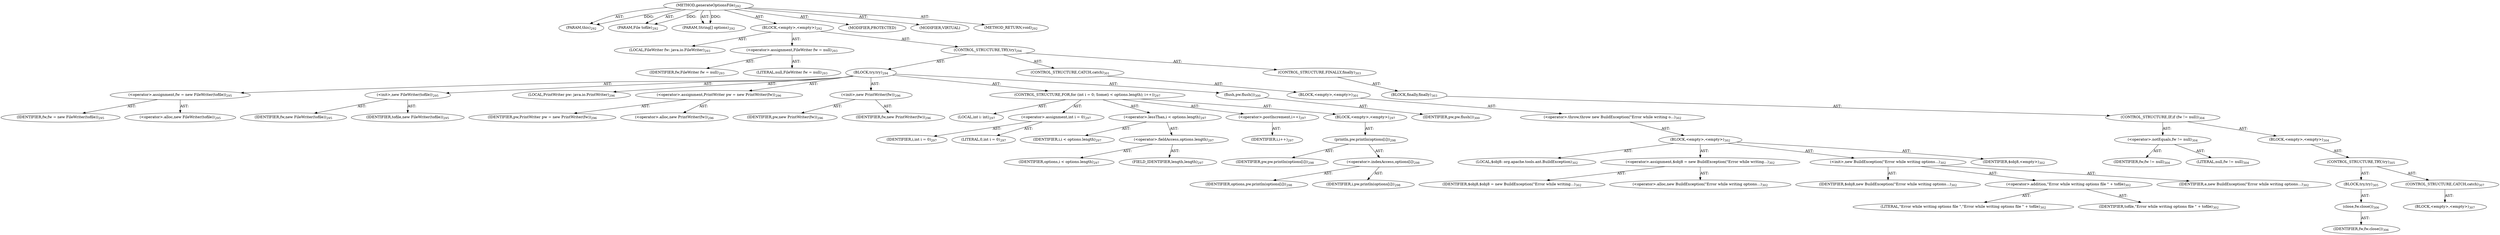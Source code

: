 digraph "generateOptionsFile" {  
"111669149710" [label = <(METHOD,generateOptionsFile)<SUB>292</SUB>> ]
"115964117012" [label = <(PARAM,this)<SUB>292</SUB>> ]
"115964117013" [label = <(PARAM,File tofile)<SUB>292</SUB>> ]
"115964117014" [label = <(PARAM,String[] options)<SUB>292</SUB>> ]
"25769803817" [label = <(BLOCK,&lt;empty&gt;,&lt;empty&gt;)<SUB>292</SUB>> ]
"94489280540" [label = <(LOCAL,FileWriter fw: java.io.FileWriter)<SUB>293</SUB>> ]
"30064771290" [label = <(&lt;operator&gt;.assignment,FileWriter fw = null)<SUB>293</SUB>> ]
"68719476915" [label = <(IDENTIFIER,fw,FileWriter fw = null)<SUB>293</SUB>> ]
"90194313257" [label = <(LITERAL,null,FileWriter fw = null)<SUB>293</SUB>> ]
"47244640275" [label = <(CONTROL_STRUCTURE,TRY,try)<SUB>294</SUB>> ]
"25769803818" [label = <(BLOCK,try,try)<SUB>294</SUB>> ]
"30064771291" [label = <(&lt;operator&gt;.assignment,fw = new FileWriter(tofile))<SUB>295</SUB>> ]
"68719476916" [label = <(IDENTIFIER,fw,fw = new FileWriter(tofile))<SUB>295</SUB>> ]
"30064771292" [label = <(&lt;operator&gt;.alloc,new FileWriter(tofile))<SUB>295</SUB>> ]
"30064771293" [label = <(&lt;init&gt;,new FileWriter(tofile))<SUB>295</SUB>> ]
"68719476917" [label = <(IDENTIFIER,fw,new FileWriter(tofile))<SUB>295</SUB>> ]
"68719476918" [label = <(IDENTIFIER,tofile,new FileWriter(tofile))<SUB>295</SUB>> ]
"94489280541" [label = <(LOCAL,PrintWriter pw: java.io.PrintWriter)<SUB>296</SUB>> ]
"30064771294" [label = <(&lt;operator&gt;.assignment,PrintWriter pw = new PrintWriter(fw))<SUB>296</SUB>> ]
"68719476919" [label = <(IDENTIFIER,pw,PrintWriter pw = new PrintWriter(fw))<SUB>296</SUB>> ]
"30064771295" [label = <(&lt;operator&gt;.alloc,new PrintWriter(fw))<SUB>296</SUB>> ]
"30064771296" [label = <(&lt;init&gt;,new PrintWriter(fw))<SUB>296</SUB>> ]
"68719476920" [label = <(IDENTIFIER,pw,new PrintWriter(fw))<SUB>296</SUB>> ]
"68719476921" [label = <(IDENTIFIER,fw,new PrintWriter(fw))<SUB>296</SUB>> ]
"47244640276" [label = <(CONTROL_STRUCTURE,FOR,for (int i = 0; Some(i &lt; options.length); i++))<SUB>297</SUB>> ]
"94489280542" [label = <(LOCAL,int i: int)<SUB>297</SUB>> ]
"30064771297" [label = <(&lt;operator&gt;.assignment,int i = 0)<SUB>297</SUB>> ]
"68719476922" [label = <(IDENTIFIER,i,int i = 0)<SUB>297</SUB>> ]
"90194313258" [label = <(LITERAL,0,int i = 0)<SUB>297</SUB>> ]
"30064771298" [label = <(&lt;operator&gt;.lessThan,i &lt; options.length)<SUB>297</SUB>> ]
"68719476923" [label = <(IDENTIFIER,i,i &lt; options.length)<SUB>297</SUB>> ]
"30064771299" [label = <(&lt;operator&gt;.fieldAccess,options.length)<SUB>297</SUB>> ]
"68719476924" [label = <(IDENTIFIER,options,i &lt; options.length)<SUB>297</SUB>> ]
"55834574879" [label = <(FIELD_IDENTIFIER,length,length)<SUB>297</SUB>> ]
"30064771300" [label = <(&lt;operator&gt;.postIncrement,i++)<SUB>297</SUB>> ]
"68719476925" [label = <(IDENTIFIER,i,i++)<SUB>297</SUB>> ]
"25769803819" [label = <(BLOCK,&lt;empty&gt;,&lt;empty&gt;)<SUB>297</SUB>> ]
"30064771301" [label = <(println,pw.println(options[i]))<SUB>298</SUB>> ]
"68719476926" [label = <(IDENTIFIER,pw,pw.println(options[i]))<SUB>298</SUB>> ]
"30064771302" [label = <(&lt;operator&gt;.indexAccess,options[i])<SUB>298</SUB>> ]
"68719476927" [label = <(IDENTIFIER,options,pw.println(options[i]))<SUB>298</SUB>> ]
"68719476928" [label = <(IDENTIFIER,i,pw.println(options[i]))<SUB>298</SUB>> ]
"30064771303" [label = <(flush,pw.flush())<SUB>300</SUB>> ]
"68719476929" [label = <(IDENTIFIER,pw,pw.flush())<SUB>300</SUB>> ]
"47244640277" [label = <(CONTROL_STRUCTURE,CATCH,catch)<SUB>301</SUB>> ]
"25769803820" [label = <(BLOCK,&lt;empty&gt;,&lt;empty&gt;)<SUB>301</SUB>> ]
"30064771304" [label = <(&lt;operator&gt;.throw,throw new BuildException(&quot;Error while writing o...)<SUB>302</SUB>> ]
"25769803821" [label = <(BLOCK,&lt;empty&gt;,&lt;empty&gt;)<SUB>302</SUB>> ]
"94489280543" [label = <(LOCAL,$obj8: org.apache.tools.ant.BuildException)<SUB>302</SUB>> ]
"30064771305" [label = <(&lt;operator&gt;.assignment,$obj8 = new BuildException(&quot;Error while writing...)<SUB>302</SUB>> ]
"68719476930" [label = <(IDENTIFIER,$obj8,$obj8 = new BuildException(&quot;Error while writing...)<SUB>302</SUB>> ]
"30064771306" [label = <(&lt;operator&gt;.alloc,new BuildException(&quot;Error while writing options...)<SUB>302</SUB>> ]
"30064771307" [label = <(&lt;init&gt;,new BuildException(&quot;Error while writing options...)<SUB>302</SUB>> ]
"68719476931" [label = <(IDENTIFIER,$obj8,new BuildException(&quot;Error while writing options...)<SUB>302</SUB>> ]
"30064771308" [label = <(&lt;operator&gt;.addition,&quot;Error while writing options file &quot; + tofile)<SUB>302</SUB>> ]
"90194313259" [label = <(LITERAL,&quot;Error while writing options file &quot;,&quot;Error while writing options file &quot; + tofile)<SUB>302</SUB>> ]
"68719476932" [label = <(IDENTIFIER,tofile,&quot;Error while writing options file &quot; + tofile)<SUB>302</SUB>> ]
"68719476933" [label = <(IDENTIFIER,e,new BuildException(&quot;Error while writing options...)<SUB>302</SUB>> ]
"68719476934" [label = <(IDENTIFIER,$obj8,&lt;empty&gt;)<SUB>302</SUB>> ]
"47244640278" [label = <(CONTROL_STRUCTURE,FINALLY,finally)<SUB>303</SUB>> ]
"25769803822" [label = <(BLOCK,finally,finally)<SUB>303</SUB>> ]
"47244640279" [label = <(CONTROL_STRUCTURE,IF,if (fw != null))<SUB>304</SUB>> ]
"30064771309" [label = <(&lt;operator&gt;.notEquals,fw != null)<SUB>304</SUB>> ]
"68719476935" [label = <(IDENTIFIER,fw,fw != null)<SUB>304</SUB>> ]
"90194313260" [label = <(LITERAL,null,fw != null)<SUB>304</SUB>> ]
"25769803823" [label = <(BLOCK,&lt;empty&gt;,&lt;empty&gt;)<SUB>304</SUB>> ]
"47244640280" [label = <(CONTROL_STRUCTURE,TRY,try)<SUB>305</SUB>> ]
"25769803824" [label = <(BLOCK,try,try)<SUB>305</SUB>> ]
"30064771310" [label = <(close,fw.close())<SUB>306</SUB>> ]
"68719476936" [label = <(IDENTIFIER,fw,fw.close())<SUB>306</SUB>> ]
"47244640281" [label = <(CONTROL_STRUCTURE,CATCH,catch)<SUB>307</SUB>> ]
"25769803825" [label = <(BLOCK,&lt;empty&gt;,&lt;empty&gt;)<SUB>307</SUB>> ]
"133143986209" [label = <(MODIFIER,PROTECTED)> ]
"133143986210" [label = <(MODIFIER,VIRTUAL)> ]
"128849018894" [label = <(METHOD_RETURN,void)<SUB>292</SUB>> ]
  "111669149710" -> "115964117012"  [ label = "AST: "] 
  "111669149710" -> "115964117013"  [ label = "AST: "] 
  "111669149710" -> "115964117014"  [ label = "AST: "] 
  "111669149710" -> "25769803817"  [ label = "AST: "] 
  "111669149710" -> "133143986209"  [ label = "AST: "] 
  "111669149710" -> "133143986210"  [ label = "AST: "] 
  "111669149710" -> "128849018894"  [ label = "AST: "] 
  "25769803817" -> "94489280540"  [ label = "AST: "] 
  "25769803817" -> "30064771290"  [ label = "AST: "] 
  "25769803817" -> "47244640275"  [ label = "AST: "] 
  "30064771290" -> "68719476915"  [ label = "AST: "] 
  "30064771290" -> "90194313257"  [ label = "AST: "] 
  "47244640275" -> "25769803818"  [ label = "AST: "] 
  "47244640275" -> "47244640277"  [ label = "AST: "] 
  "47244640275" -> "47244640278"  [ label = "AST: "] 
  "25769803818" -> "30064771291"  [ label = "AST: "] 
  "25769803818" -> "30064771293"  [ label = "AST: "] 
  "25769803818" -> "94489280541"  [ label = "AST: "] 
  "25769803818" -> "30064771294"  [ label = "AST: "] 
  "25769803818" -> "30064771296"  [ label = "AST: "] 
  "25769803818" -> "47244640276"  [ label = "AST: "] 
  "25769803818" -> "30064771303"  [ label = "AST: "] 
  "30064771291" -> "68719476916"  [ label = "AST: "] 
  "30064771291" -> "30064771292"  [ label = "AST: "] 
  "30064771293" -> "68719476917"  [ label = "AST: "] 
  "30064771293" -> "68719476918"  [ label = "AST: "] 
  "30064771294" -> "68719476919"  [ label = "AST: "] 
  "30064771294" -> "30064771295"  [ label = "AST: "] 
  "30064771296" -> "68719476920"  [ label = "AST: "] 
  "30064771296" -> "68719476921"  [ label = "AST: "] 
  "47244640276" -> "94489280542"  [ label = "AST: "] 
  "47244640276" -> "30064771297"  [ label = "AST: "] 
  "47244640276" -> "30064771298"  [ label = "AST: "] 
  "47244640276" -> "30064771300"  [ label = "AST: "] 
  "47244640276" -> "25769803819"  [ label = "AST: "] 
  "30064771297" -> "68719476922"  [ label = "AST: "] 
  "30064771297" -> "90194313258"  [ label = "AST: "] 
  "30064771298" -> "68719476923"  [ label = "AST: "] 
  "30064771298" -> "30064771299"  [ label = "AST: "] 
  "30064771299" -> "68719476924"  [ label = "AST: "] 
  "30064771299" -> "55834574879"  [ label = "AST: "] 
  "30064771300" -> "68719476925"  [ label = "AST: "] 
  "25769803819" -> "30064771301"  [ label = "AST: "] 
  "30064771301" -> "68719476926"  [ label = "AST: "] 
  "30064771301" -> "30064771302"  [ label = "AST: "] 
  "30064771302" -> "68719476927"  [ label = "AST: "] 
  "30064771302" -> "68719476928"  [ label = "AST: "] 
  "30064771303" -> "68719476929"  [ label = "AST: "] 
  "47244640277" -> "25769803820"  [ label = "AST: "] 
  "25769803820" -> "30064771304"  [ label = "AST: "] 
  "30064771304" -> "25769803821"  [ label = "AST: "] 
  "25769803821" -> "94489280543"  [ label = "AST: "] 
  "25769803821" -> "30064771305"  [ label = "AST: "] 
  "25769803821" -> "30064771307"  [ label = "AST: "] 
  "25769803821" -> "68719476934"  [ label = "AST: "] 
  "30064771305" -> "68719476930"  [ label = "AST: "] 
  "30064771305" -> "30064771306"  [ label = "AST: "] 
  "30064771307" -> "68719476931"  [ label = "AST: "] 
  "30064771307" -> "30064771308"  [ label = "AST: "] 
  "30064771307" -> "68719476933"  [ label = "AST: "] 
  "30064771308" -> "90194313259"  [ label = "AST: "] 
  "30064771308" -> "68719476932"  [ label = "AST: "] 
  "47244640278" -> "25769803822"  [ label = "AST: "] 
  "25769803822" -> "47244640279"  [ label = "AST: "] 
  "47244640279" -> "30064771309"  [ label = "AST: "] 
  "47244640279" -> "25769803823"  [ label = "AST: "] 
  "30064771309" -> "68719476935"  [ label = "AST: "] 
  "30064771309" -> "90194313260"  [ label = "AST: "] 
  "25769803823" -> "47244640280"  [ label = "AST: "] 
  "47244640280" -> "25769803824"  [ label = "AST: "] 
  "47244640280" -> "47244640281"  [ label = "AST: "] 
  "25769803824" -> "30064771310"  [ label = "AST: "] 
  "30064771310" -> "68719476936"  [ label = "AST: "] 
  "47244640281" -> "25769803825"  [ label = "AST: "] 
  "111669149710" -> "115964117012"  [ label = "DDG: "] 
  "111669149710" -> "115964117013"  [ label = "DDG: "] 
  "111669149710" -> "115964117014"  [ label = "DDG: "] 
}
